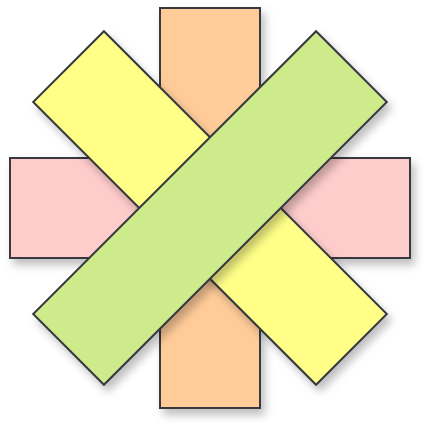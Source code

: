 <mxfile>
    <diagram id="3c6Gxwq9AfJMY6HlTXTn" name="Page-1">
        <mxGraphModel dx="1229" dy="563" grid="1" gridSize="10" guides="1" tooltips="1" connect="1" arrows="1" fold="1" page="1" pageScale="1" pageWidth="850" pageHeight="1100" math="0" shadow="0">
            <root>
                <mxCell id="0"/>
                <mxCell id="1" parent="0"/>
                <mxCell id="8" value="" style="group;shadow=1;comic=0;" parent="1" vertex="1" connectable="0">
                    <mxGeometry y="180" width="200" height="200" as="geometry"/>
                </mxCell>
                <mxCell id="3" value="" style="rounded=0;whiteSpace=wrap;html=1;rotation=90;shadow=1;glass=0;fillStyle=solid;fillColor=#ffcc99;strokeColor=#36393d;comic=0;" parent="8" vertex="1">
                    <mxGeometry y="75" width="200" height="50" as="geometry"/>
                </mxCell>
                <mxCell id="2" value="" style="rounded=0;whiteSpace=wrap;html=1;shadow=1;glass=0;fillColor=#ffcccc;strokeColor=#36393d;comic=0;" parent="8" vertex="1">
                    <mxGeometry y="75" width="200" height="50" as="geometry"/>
                </mxCell>
                <mxCell id="6" value="" style="rounded=0;whiteSpace=wrap;html=1;shadow=1;rotation=45;glass=0;fillColor=#ffff88;strokeColor=#36393d;comic=0;" parent="8" vertex="1">
                    <mxGeometry y="75" width="200" height="50" as="geometry"/>
                </mxCell>
                <mxCell id="7" value="" style="rounded=0;whiteSpace=wrap;html=1;rotation=135;shadow=1;glass=0;fillColor=#cdeb8b;strokeColor=#36393d;comic=0;" parent="8" vertex="1">
                    <mxGeometry y="75" width="200" height="50" as="geometry"/>
                </mxCell>
            </root>
        </mxGraphModel>
    </diagram>
</mxfile>
